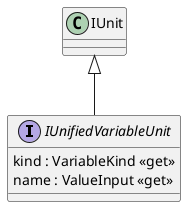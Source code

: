 @startuml
interface IUnifiedVariableUnit {
    kind : VariableKind <<get>>
    name : ValueInput <<get>>
}
IUnit <|-- IUnifiedVariableUnit
@enduml
